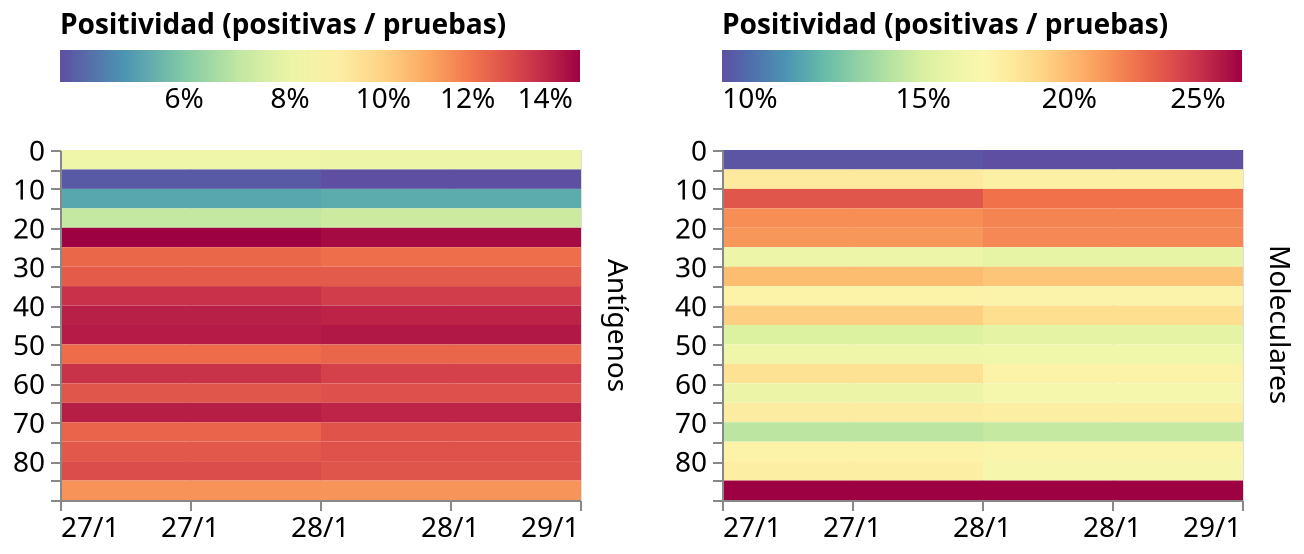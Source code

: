 {
  "$schema": "https://vega.github.io/schema/vega/v5.json",
  "background": "white",
  "padding": 5,
  "data": [
    {
      "name": "data-07b4a7684ef6d8c336ac730d7f1a133e",
      "values": [
        {
          "bulletin_date": "2023-07-14T00:00:00",
          "collected_date": "2023-01-20T00:00:00",
          "youngest": 0,
          "population": 115403,
          "Antígenos": 402,
          "Moleculares": 85,
          "positive_antigens": 44,
          "positive_molecular": 12,
          "Casos": 51,
          "Muertes": 0,
          "Casos por antígeno": 43,
          "Casos por molecular": 8
        },
        {
          "bulletin_date": "2023-07-14T00:00:00",
          "collected_date": "2023-01-20T00:00:00",
          "youngest": 5,
          "population": 153900,
          "Antígenos": 754,
          "Moleculares": 57,
          "positive_antigens": 45,
          "positive_molecular": 10,
          "Casos": 47,
          "Muertes": 0,
          "Casos por antígeno": 40,
          "Casos por molecular": 7
        },
        {
          "bulletin_date": "2023-07-14T00:00:00",
          "collected_date": "2023-01-20T00:00:00",
          "youngest": 10,
          "population": 189662,
          "Antígenos": 679,
          "Moleculares": 52,
          "positive_antigens": 56,
          "positive_molecular": 19,
          "Casos": 63,
          "Muertes": 0,
          "Casos por antígeno": 50,
          "Casos por molecular": 13
        },
        {
          "bulletin_date": "2023-07-14T00:00:00",
          "collected_date": "2023-01-20T00:00:00",
          "youngest": 15,
          "population": 208460,
          "Antígenos": 418,
          "Moleculares": 62,
          "positive_antigens": 36,
          "positive_molecular": 10,
          "Casos": 39,
          "Muertes": 0,
          "Casos por antígeno": 31,
          "Casos por molecular": 8
        },
        {
          "bulletin_date": "2023-07-14T00:00:00",
          "collected_date": "2023-01-20T00:00:00",
          "youngest": 20,
          "population": 224534,
          "Antígenos": 378,
          "Moleculares": 67,
          "positive_antigens": 59,
          "positive_molecular": 16,
          "Casos": 66,
          "Muertes": 0,
          "Casos por antígeno": 56,
          "Casos por molecular": 10
        },
        {
          "bulletin_date": "2023-07-14T00:00:00",
          "collected_date": "2023-01-20T00:00:00",
          "youngest": 25,
          "population": 203972,
          "Antígenos": 434,
          "Moleculares": 90,
          "positive_antigens": 58,
          "positive_molecular": 19,
          "Casos": 74,
          "Muertes": 0,
          "Casos por antígeno": 58,
          "Casos por molecular": 16
        },
        {
          "bulletin_date": "2023-07-14T00:00:00",
          "collected_date": "2023-01-20T00:00:00",
          "youngest": 30,
          "population": 181558,
          "Antígenos": 436,
          "Moleculares": 88,
          "positive_antigens": 62,
          "positive_molecular": 17,
          "Casos": 71,
          "Muertes": 0,
          "Casos por antígeno": 59,
          "Casos por molecular": 12
        },
        {
          "bulletin_date": "2023-07-14T00:00:00",
          "collected_date": "2023-01-20T00:00:00",
          "youngest": 35,
          "population": 188853,
          "Antígenos": 403,
          "Moleculares": 75,
          "positive_antigens": 66,
          "positive_molecular": 20,
          "Casos": 73,
          "Muertes": 0,
          "Casos por antígeno": 59,
          "Casos por molecular": 14
        },
        {
          "bulletin_date": "2023-07-14T00:00:00",
          "collected_date": "2023-01-20T00:00:00",
          "youngest": 40,
          "population": 206339,
          "Antígenos": 447,
          "Moleculares": 108,
          "positive_antigens": 66,
          "positive_molecular": 16,
          "Casos": 72,
          "Muertes": 0,
          "Casos por antígeno": 60,
          "Casos por molecular": 12
        },
        {
          "bulletin_date": "2023-07-14T00:00:00",
          "collected_date": "2023-01-20T00:00:00",
          "youngest": 45,
          "population": 204546,
          "Antígenos": 529,
          "Moleculares": 85,
          "positive_antigens": 73,
          "positive_molecular": 14,
          "Casos": 81,
          "Muertes": 0,
          "Casos por antígeno": 69,
          "Casos por molecular": 12
        },
        {
          "bulletin_date": "2023-07-14T00:00:00",
          "collected_date": "2023-01-20T00:00:00",
          "youngest": 50,
          "population": 208377,
          "Antígenos": 541,
          "Moleculares": 103,
          "positive_antigens": 87,
          "positive_molecular": 18,
          "Casos": 95,
          "Muertes": 0,
          "Casos por antígeno": 81,
          "Casos por molecular": 14
        },
        {
          "bulletin_date": "2023-07-14T00:00:00",
          "collected_date": "2023-01-20T00:00:00",
          "youngest": 55,
          "population": 215519,
          "Antígenos": 558,
          "Moleculares": 125,
          "positive_antigens": 86,
          "positive_molecular": 16,
          "Casos": 88,
          "Muertes": 0,
          "Casos por antígeno": 76,
          "Casos por molecular": 12
        },
        {
          "bulletin_date": "2023-07-14T00:00:00",
          "collected_date": "2023-01-20T00:00:00",
          "youngest": 60,
          "population": 212906,
          "Antígenos": 470,
          "Moleculares": 95,
          "positive_antigens": 74,
          "positive_molecular": 14,
          "Casos": 82,
          "Muertes": 0,
          "Casos por antígeno": 70,
          "Casos por molecular": 12
        },
        {
          "bulletin_date": "2023-07-14T00:00:00",
          "collected_date": "2023-01-20T00:00:00",
          "youngest": 65,
          "population": 193754,
          "Antígenos": 457,
          "Moleculares": 103,
          "positive_antigens": 81,
          "positive_molecular": 16,
          "Casos": 70,
          "Muertes": 1,
          "Casos por antígeno": 61,
          "Casos por molecular": 9
        },
        {
          "bulletin_date": "2023-07-14T00:00:00",
          "collected_date": "2023-01-20T00:00:00",
          "youngest": 70,
          "population": 172738,
          "Antígenos": 461,
          "Moleculares": 84,
          "positive_antigens": 84,
          "positive_molecular": 12,
          "Casos": 85,
          "Muertes": 0,
          "Casos por antígeno": 76,
          "Casos por molecular": 9
        },
        {
          "bulletin_date": "2023-07-14T00:00:00",
          "collected_date": "2023-01-20T00:00:00",
          "youngest": 75,
          "population": 130418,
          "Antígenos": 350,
          "Moleculares": 80,
          "positive_antigens": 71,
          "positive_molecular": 20,
          "Casos": 68,
          "Muertes": 0,
          "Casos por antígeno": 59,
          "Casos por molecular": 9
        },
        {
          "bulletin_date": "2023-07-14T00:00:00",
          "collected_date": "2023-01-20T00:00:00",
          "youngest": 80,
          "population": 95927,
          "Antígenos": 261,
          "Moleculares": 58,
          "positive_antigens": 36,
          "positive_molecular": 10,
          "Casos": 33,
          "Muertes": 2,
          "Casos por antígeno": 28,
          "Casos por molecular": 5
        },
        {
          "bulletin_date": "2023-07-14T00:00:00",
          "collected_date": "2023-01-20T00:00:00",
          "youngest": 85,
          "population": 86828,
          "Antígenos": 349,
          "Moleculares": 43,
          "positive_antigens": 46,
          "positive_molecular": 12,
          "Casos": 42,
          "Muertes": 2,
          "Casos por antígeno": 37,
          "Casos por molecular": 5
        },
        {
          "bulletin_date": "2023-07-14T00:00:00",
          "collected_date": "2023-01-21T00:00:00",
          "youngest": 0,
          "population": 115403,
          "Antígenos": 289,
          "Moleculares": 49,
          "positive_antigens": 25,
          "positive_molecular": 11,
          "Casos": 32,
          "Muertes": 0,
          "Casos por antígeno": 23,
          "Casos por molecular": 9
        },
        {
          "bulletin_date": "2023-07-14T00:00:00",
          "collected_date": "2023-01-21T00:00:00",
          "youngest": 5,
          "population": 153900,
          "Antígenos": 291,
          "Moleculares": 47,
          "positive_antigens": 31,
          "positive_molecular": 10,
          "Casos": 39,
          "Muertes": 0,
          "Casos por antígeno": 30,
          "Casos por molecular": 9
        },
        {
          "bulletin_date": "2023-07-14T00:00:00",
          "collected_date": "2023-01-21T00:00:00",
          "youngest": 10,
          "population": 189662,
          "Antígenos": 194,
          "Moleculares": 51,
          "positive_antigens": 31,
          "positive_molecular": 16,
          "Casos": 43,
          "Muertes": 0,
          "Casos por antígeno": 30,
          "Casos por molecular": 13
        },
        {
          "bulletin_date": "2023-07-14T00:00:00",
          "collected_date": "2023-01-21T00:00:00",
          "youngest": 15,
          "population": 208460,
          "Antígenos": 184,
          "Moleculares": 28,
          "positive_antigens": 23,
          "positive_molecular": 7,
          "Casos": 24,
          "Muertes": 0,
          "Casos por antígeno": 21,
          "Casos por molecular": 3
        },
        {
          "bulletin_date": "2023-07-14T00:00:00",
          "collected_date": "2023-01-21T00:00:00",
          "youngest": 20,
          "population": 224534,
          "Antígenos": 177,
          "Moleculares": 30,
          "positive_antigens": 30,
          "positive_molecular": 5,
          "Casos": 33,
          "Muertes": 0,
          "Casos por antígeno": 29,
          "Casos por molecular": 4
        },
        {
          "bulletin_date": "2023-07-14T00:00:00",
          "collected_date": "2023-01-21T00:00:00",
          "youngest": 25,
          "population": 203972,
          "Antígenos": 186,
          "Moleculares": 42,
          "positive_antigens": 26,
          "positive_molecular": 9,
          "Casos": 30,
          "Muertes": 0,
          "Casos por antígeno": 23,
          "Casos por molecular": 7
        },
        {
          "bulletin_date": "2023-07-14T00:00:00",
          "collected_date": "2023-01-21T00:00:00",
          "youngest": 30,
          "population": 181558,
          "Antígenos": 189,
          "Moleculares": 40,
          "positive_antigens": 31,
          "positive_molecular": 13,
          "Casos": 36,
          "Muertes": 0,
          "Casos por antígeno": 24,
          "Casos por molecular": 12
        },
        {
          "bulletin_date": "2023-07-14T00:00:00",
          "collected_date": "2023-01-21T00:00:00",
          "youngest": 35,
          "population": 188853,
          "Antígenos": 186,
          "Moleculares": 47,
          "positive_antigens": 32,
          "positive_molecular": 9,
          "Casos": 35,
          "Muertes": 0,
          "Casos por antígeno": 26,
          "Casos por molecular": 9
        },
        {
          "bulletin_date": "2023-07-14T00:00:00",
          "collected_date": "2023-01-21T00:00:00",
          "youngest": 40,
          "population": 206339,
          "Antígenos": 214,
          "Moleculares": 43,
          "positive_antigens": 28,
          "positive_molecular": 11,
          "Casos": 36,
          "Muertes": 0,
          "Casos por antígeno": 26,
          "Casos por molecular": 10
        },
        {
          "bulletin_date": "2023-07-14T00:00:00",
          "collected_date": "2023-01-21T00:00:00",
          "youngest": 45,
          "population": 204546,
          "Antígenos": 205,
          "Moleculares": 52,
          "positive_antigens": 36,
          "positive_molecular": 12,
          "Casos": 42,
          "Muertes": 0,
          "Casos por antígeno": 32,
          "Casos por molecular": 10
        },
        {
          "bulletin_date": "2023-07-14T00:00:00",
          "collected_date": "2023-01-21T00:00:00",
          "youngest": 50,
          "population": 208377,
          "Antígenos": 264,
          "Moleculares": 47,
          "positive_antigens": 30,
          "positive_molecular": 10,
          "Casos": 37,
          "Muertes": 1,
          "Casos por antígeno": 29,
          "Casos por molecular": 8
        },
        {
          "bulletin_date": "2023-07-14T00:00:00",
          "collected_date": "2023-01-21T00:00:00",
          "youngest": 55,
          "population": 215519,
          "Antígenos": 263,
          "Moleculares": 45,
          "positive_antigens": 46,
          "positive_molecular": 12,
          "Casos": 50,
          "Muertes": 0,
          "Casos por antígeno": 40,
          "Casos por molecular": 10
        },
        {
          "bulletin_date": "2023-07-14T00:00:00",
          "collected_date": "2023-01-21T00:00:00",
          "youngest": 60,
          "population": 212906,
          "Antígenos": 252,
          "Moleculares": 59,
          "positive_antigens": 35,
          "positive_molecular": 10,
          "Casos": 38,
          "Muertes": 0,
          "Casos por antígeno": 29,
          "Casos por molecular": 9
        },
        {
          "bulletin_date": "2023-07-14T00:00:00",
          "collected_date": "2023-01-21T00:00:00",
          "youngest": 65,
          "population": 193754,
          "Antígenos": 247,
          "Moleculares": 55,
          "positive_antigens": 35,
          "positive_molecular": 12,
          "Casos": 36,
          "Muertes": 1,
          "Casos por antígeno": 29,
          "Casos por molecular": 7
        },
        {
          "bulletin_date": "2023-07-14T00:00:00",
          "collected_date": "2023-01-21T00:00:00",
          "youngest": 70,
          "population": 172738,
          "Antígenos": 223,
          "Moleculares": 36,
          "positive_antigens": 19,
          "positive_molecular": 6,
          "Casos": 22,
          "Muertes": 0,
          "Casos por antígeno": 18,
          "Casos por molecular": 4
        },
        {
          "bulletin_date": "2023-07-14T00:00:00",
          "collected_date": "2023-01-21T00:00:00",
          "youngest": 75,
          "population": 130418,
          "Antígenos": 189,
          "Moleculares": 45,
          "positive_antigens": 23,
          "positive_molecular": 6,
          "Casos": 28,
          "Muertes": 1,
          "Casos por antígeno": 23,
          "Casos por molecular": 5
        },
        {
          "bulletin_date": "2023-07-14T00:00:00",
          "collected_date": "2023-01-21T00:00:00",
          "youngest": 80,
          "population": 95927,
          "Antígenos": 150,
          "Moleculares": 23,
          "positive_antigens": 23,
          "positive_molecular": 7,
          "Casos": 25,
          "Muertes": 1,
          "Casos por antígeno": 20,
          "Casos por molecular": 5
        },
        {
          "bulletin_date": "2023-07-14T00:00:00",
          "collected_date": "2023-01-21T00:00:00",
          "youngest": 85,
          "population": 86828,
          "Antígenos": 126,
          "Moleculares": 32,
          "positive_antigens": 16,
          "positive_molecular": 10,
          "Casos": 19,
          "Muertes": 2,
          "Casos por antígeno": 13,
          "Casos por molecular": 6
        },
        {
          "bulletin_date": "2023-07-14T00:00:00",
          "collected_date": "2023-01-22T00:00:00",
          "youngest": 0,
          "population": 115403,
          "Antígenos": 190,
          "Moleculares": 34,
          "positive_antigens": 15,
          "positive_molecular": 4,
          "Casos": 17,
          "Muertes": 0,
          "Casos por antígeno": 14,
          "Casos por molecular": 3
        },
        {
          "bulletin_date": "2023-07-14T00:00:00",
          "collected_date": "2023-01-22T00:00:00",
          "youngest": 5,
          "population": 153900,
          "Antígenos": 174,
          "Moleculares": 27,
          "positive_antigens": 9,
          "positive_molecular": 3,
          "Casos": 11,
          "Muertes": 0,
          "Casos por antígeno": 9,
          "Casos por molecular": 2
        },
        {
          "bulletin_date": "2023-07-14T00:00:00",
          "collected_date": "2023-01-22T00:00:00",
          "youngest": 10,
          "population": 189662,
          "Antígenos": 78,
          "Moleculares": 22,
          "positive_antigens": 8,
          "positive_molecular": 6,
          "Casos": 13,
          "Muertes": 0,
          "Casos por antígeno": 8,
          "Casos por molecular": 5
        },
        {
          "bulletin_date": "2023-07-14T00:00:00",
          "collected_date": "2023-01-22T00:00:00",
          "youngest": 15,
          "population": 208460,
          "Antígenos": 90,
          "Moleculares": 9,
          "positive_antigens": 14,
          "positive_molecular": 1,
          "Casos": 14,
          "Muertes": 0,
          "Casos por antígeno": 14,
          "Casos por molecular": 0
        },
        {
          "bulletin_date": "2023-07-14T00:00:00",
          "collected_date": "2023-01-22T00:00:00",
          "youngest": 20,
          "population": 224534,
          "Antígenos": 115,
          "Moleculares": 21,
          "positive_antigens": 14,
          "positive_molecular": 3,
          "Casos": 17,
          "Muertes": 0,
          "Casos por antígeno": 14,
          "Casos por molecular": 3
        },
        {
          "bulletin_date": "2023-07-14T00:00:00",
          "collected_date": "2023-01-22T00:00:00",
          "youngest": 25,
          "population": 203972,
          "Antígenos": 109,
          "Moleculares": 19,
          "positive_antigens": 13,
          "positive_molecular": 4,
          "Casos": 17,
          "Muertes": 0,
          "Casos por antígeno": 13,
          "Casos por molecular": 4
        },
        {
          "bulletin_date": "2023-07-14T00:00:00",
          "collected_date": "2023-01-22T00:00:00",
          "youngest": 30,
          "population": 181558,
          "Antígenos": 98,
          "Moleculares": 33,
          "positive_antigens": 15,
          "positive_molecular": 9,
          "Casos": 19,
          "Muertes": 0,
          "Casos por antígeno": 14,
          "Casos por molecular": 5
        },
        {
          "bulletin_date": "2023-07-14T00:00:00",
          "collected_date": "2023-01-22T00:00:00",
          "youngest": 35,
          "population": 188853,
          "Antígenos": 83,
          "Moleculares": 15,
          "positive_antigens": 16,
          "positive_molecular": 2,
          "Casos": 16,
          "Muertes": 0,
          "Casos por antígeno": 14,
          "Casos por molecular": 2
        },
        {
          "bulletin_date": "2023-07-14T00:00:00",
          "collected_date": "2023-01-22T00:00:00",
          "youngest": 40,
          "population": 206339,
          "Antígenos": 84,
          "Moleculares": 27,
          "positive_antigens": 13,
          "positive_molecular": 5,
          "Casos": 17,
          "Muertes": 0,
          "Casos por antígeno": 13,
          "Casos por molecular": 4
        },
        {
          "bulletin_date": "2023-07-14T00:00:00",
          "collected_date": "2023-01-22T00:00:00",
          "youngest": 45,
          "population": 204546,
          "Antígenos": 85,
          "Moleculares": 22,
          "positive_antigens": 17,
          "positive_molecular": 7,
          "Casos": 22,
          "Muertes": 0,
          "Casos por antígeno": 16,
          "Casos por molecular": 6
        },
        {
          "bulletin_date": "2023-07-14T00:00:00",
          "collected_date": "2023-01-22T00:00:00",
          "youngest": 50,
          "population": 208377,
          "Antígenos": 100,
          "Moleculares": 34,
          "positive_antigens": 19,
          "positive_molecular": 8,
          "Casos": 26,
          "Muertes": 1,
          "Casos por antígeno": 19,
          "Casos por molecular": 7
        },
        {
          "bulletin_date": "2023-07-14T00:00:00",
          "collected_date": "2023-01-22T00:00:00",
          "youngest": 55,
          "population": 215519,
          "Antígenos": 99,
          "Moleculares": 36,
          "positive_antigens": 16,
          "positive_molecular": 10,
          "Casos": 20,
          "Muertes": 0,
          "Casos por antígeno": 14,
          "Casos por molecular": 6
        },
        {
          "bulletin_date": "2023-07-14T00:00:00",
          "collected_date": "2023-01-22T00:00:00",
          "youngest": 60,
          "population": 212906,
          "Antígenos": 94,
          "Moleculares": 29,
          "positive_antigens": 14,
          "positive_molecular": 5,
          "Casos": 17,
          "Muertes": 1,
          "Casos por antígeno": 13,
          "Casos por molecular": 4
        },
        {
          "bulletin_date": "2023-07-14T00:00:00",
          "collected_date": "2023-01-22T00:00:00",
          "youngest": 65,
          "population": 193754,
          "Antígenos": 102,
          "Moleculares": 24,
          "positive_antigens": 15,
          "positive_molecular": 3,
          "Casos": 16,
          "Muertes": 3,
          "Casos por antígeno": 14,
          "Casos por molecular": 2
        },
        {
          "bulletin_date": "2023-07-14T00:00:00",
          "collected_date": "2023-01-22T00:00:00",
          "youngest": 70,
          "population": 172738,
          "Antígenos": 82,
          "Moleculares": 24,
          "positive_antigens": 11,
          "positive_molecular": 7,
          "Casos": 13,
          "Muertes": 0,
          "Casos por antígeno": 9,
          "Casos por molecular": 4
        },
        {
          "bulletin_date": "2023-07-14T00:00:00",
          "collected_date": "2023-01-22T00:00:00",
          "youngest": 75,
          "population": 130418,
          "Antígenos": 90,
          "Moleculares": 17,
          "positive_antigens": 14,
          "positive_molecular": 1,
          "Casos": 10,
          "Muertes": 0,
          "Casos por antígeno": 10,
          "Casos por molecular": 0
        },
        {
          "bulletin_date": "2023-07-14T00:00:00",
          "collected_date": "2023-01-22T00:00:00",
          "youngest": 80,
          "population": 95927,
          "Antígenos": 74,
          "Moleculares": 19,
          "positive_antigens": 10,
          "positive_molecular": 6,
          "Casos": 9,
          "Muertes": 0,
          "Casos por antígeno": 7,
          "Casos por molecular": 2
        },
        {
          "bulletin_date": "2023-07-14T00:00:00",
          "collected_date": "2023-01-22T00:00:00",
          "youngest": 85,
          "population": 86828,
          "Antígenos": 74,
          "Moleculares": 19,
          "positive_antigens": 9,
          "positive_molecular": 5,
          "Casos": 10,
          "Muertes": 3,
          "Casos por antígeno": 7,
          "Casos por molecular": 3
        },
        {
          "bulletin_date": "2023-07-14T00:00:00",
          "collected_date": "2023-01-23T00:00:00",
          "youngest": 0,
          "population": 115403,
          "Antígenos": 732,
          "Moleculares": 130,
          "positive_antigens": 62,
          "positive_molecular": 12,
          "Casos": 68,
          "Muertes": 0,
          "Casos por antígeno": 60,
          "Casos por molecular": 8
        },
        {
          "bulletin_date": "2023-07-14T00:00:00",
          "collected_date": "2023-01-23T00:00:00",
          "youngest": 5,
          "population": 153900,
          "Antígenos": 1571,
          "Moleculares": 138,
          "positive_antigens": 98,
          "positive_molecular": 20,
          "Casos": 112,
          "Muertes": 0,
          "Casos por antígeno": 94,
          "Casos por molecular": 18
        },
        {
          "bulletin_date": "2023-07-14T00:00:00",
          "collected_date": "2023-01-23T00:00:00",
          "youngest": 10,
          "population": 189662,
          "Antígenos": 1900,
          "Moleculares": 183,
          "positive_antigens": 120,
          "positive_molecular": 38,
          "Casos": 147,
          "Muertes": 0,
          "Casos por antígeno": 115,
          "Casos por molecular": 32
        },
        {
          "bulletin_date": "2023-07-14T00:00:00",
          "collected_date": "2023-01-23T00:00:00",
          "youngest": 15,
          "population": 208460,
          "Antígenos": 1145,
          "Moleculares": 125,
          "positive_antigens": 104,
          "positive_molecular": 32,
          "Casos": 126,
          "Muertes": 0,
          "Casos por antígeno": 101,
          "Casos por molecular": 25
        },
        {
          "bulletin_date": "2023-07-14T00:00:00",
          "collected_date": "2023-01-23T00:00:00",
          "youngest": 20,
          "population": 224534,
          "Antígenos": 530,
          "Moleculares": 73,
          "positive_antigens": 71,
          "positive_molecular": 14,
          "Casos": 78,
          "Muertes": 0,
          "Casos por antígeno": 65,
          "Casos por molecular": 13
        },
        {
          "bulletin_date": "2023-07-14T00:00:00",
          "collected_date": "2023-01-23T00:00:00",
          "youngest": 25,
          "population": 203972,
          "Antígenos": 742,
          "Moleculares": 122,
          "positive_antigens": 105,
          "positive_molecular": 18,
          "Casos": 116,
          "Muertes": 0,
          "Casos por antígeno": 102,
          "Casos por molecular": 14
        },
        {
          "bulletin_date": "2023-07-14T00:00:00",
          "collected_date": "2023-01-23T00:00:00",
          "youngest": 30,
          "population": 181558,
          "Antígenos": 664,
          "Moleculares": 157,
          "positive_antigens": 86,
          "positive_molecular": 26,
          "Casos": 100,
          "Muertes": 0,
          "Casos por antígeno": 78,
          "Casos por molecular": 22
        },
        {
          "bulletin_date": "2023-07-14T00:00:00",
          "collected_date": "2023-01-23T00:00:00",
          "youngest": 35,
          "population": 188853,
          "Antígenos": 740,
          "Moleculares": 145,
          "positive_antigens": 107,
          "positive_molecular": 22,
          "Casos": 120,
          "Muertes": 0,
          "Casos por antígeno": 100,
          "Casos por molecular": 20
        },
        {
          "bulletin_date": "2023-07-14T00:00:00",
          "collected_date": "2023-01-23T00:00:00",
          "youngest": 40,
          "population": 206339,
          "Antígenos": 815,
          "Moleculares": 226,
          "positive_antigens": 153,
          "positive_molecular": 44,
          "Casos": 181,
          "Muertes": 0,
          "Casos por antígeno": 145,
          "Casos por molecular": 36
        },
        {
          "bulletin_date": "2023-07-14T00:00:00",
          "collected_date": "2023-01-23T00:00:00",
          "youngest": 45,
          "population": 204546,
          "Antígenos": 830,
          "Moleculares": 213,
          "positive_antigens": 131,
          "positive_molecular": 23,
          "Casos": 144,
          "Muertes": 0,
          "Casos por antígeno": 122,
          "Casos por molecular": 22
        },
        {
          "bulletin_date": "2023-07-14T00:00:00",
          "collected_date": "2023-01-23T00:00:00",
          "youngest": 50,
          "population": 208377,
          "Antígenos": 904,
          "Moleculares": 214,
          "positive_antigens": 127,
          "positive_molecular": 32,
          "Casos": 145,
          "Muertes": 0,
          "Casos por antígeno": 117,
          "Casos por molecular": 28
        },
        {
          "bulletin_date": "2023-07-14T00:00:00",
          "collected_date": "2023-01-23T00:00:00",
          "youngest": 55,
          "population": 215519,
          "Antígenos": 897,
          "Moleculares": 191,
          "positive_antigens": 140,
          "positive_molecular": 30,
          "Casos": 152,
          "Muertes": 0,
          "Casos por antígeno": 126,
          "Casos por molecular": 26
        },
        {
          "bulletin_date": "2023-07-14T00:00:00",
          "collected_date": "2023-01-23T00:00:00",
          "youngest": 60,
          "population": 212906,
          "Antígenos": 834,
          "Moleculares": 150,
          "positive_antigens": 112,
          "positive_molecular": 23,
          "Casos": 115,
          "Muertes": 0,
          "Casos por antígeno": 94,
          "Casos por molecular": 21
        },
        {
          "bulletin_date": "2023-07-14T00:00:00",
          "collected_date": "2023-01-23T00:00:00",
          "youngest": 65,
          "population": 193754,
          "Antígenos": 732,
          "Moleculares": 133,
          "positive_antigens": 93,
          "positive_molecular": 26,
          "Casos": 98,
          "Muertes": 0,
          "Casos por antígeno": 79,
          "Casos por molecular": 19
        },
        {
          "bulletin_date": "2023-07-14T00:00:00",
          "collected_date": "2023-01-23T00:00:00",
          "youngest": 70,
          "population": 172738,
          "Antígenos": 683,
          "Moleculares": 112,
          "positive_antigens": 89,
          "positive_molecular": 16,
          "Casos": 87,
          "Muertes": 0,
          "Casos por antígeno": 75,
          "Casos por molecular": 12
        },
        {
          "bulletin_date": "2023-07-14T00:00:00",
          "collected_date": "2023-01-23T00:00:00",
          "youngest": 75,
          "population": 130418,
          "Antígenos": 480,
          "Moleculares": 99,
          "positive_antigens": 68,
          "positive_molecular": 14,
          "Casos": 63,
          "Muertes": 1,
          "Casos por antígeno": 54,
          "Casos por molecular": 9
        },
        {
          "bulletin_date": "2023-07-14T00:00:00",
          "collected_date": "2023-01-23T00:00:00",
          "youngest": 80,
          "population": 95927,
          "Antígenos": 385,
          "Moleculares": 61,
          "positive_antigens": 57,
          "positive_molecular": 6,
          "Casos": 58,
          "Muertes": 1,
          "Casos por antígeno": 53,
          "Casos por molecular": 5
        },
        {
          "bulletin_date": "2023-07-14T00:00:00",
          "collected_date": "2023-01-23T00:00:00",
          "youngest": 85,
          "population": 86828,
          "Antígenos": 401,
          "Moleculares": 47,
          "positive_antigens": 49,
          "positive_molecular": 11,
          "Casos": 51,
          "Muertes": 3,
          "Casos por antígeno": 45,
          "Casos por molecular": 6
        },
        {
          "bulletin_date": "2023-07-14T00:00:00",
          "collected_date": "2023-01-24T00:00:00",
          "youngest": 0,
          "population": 115403,
          "Antígenos": 705,
          "Moleculares": 104,
          "positive_antigens": 54,
          "positive_molecular": 6,
          "Casos": 57,
          "Muertes": 0,
          "Casos por antígeno": 52,
          "Casos por molecular": 5
        },
        {
          "bulletin_date": "2023-07-14T00:00:00",
          "collected_date": "2023-01-24T00:00:00",
          "youngest": 5,
          "population": 153900,
          "Antígenos": 1924,
          "Moleculares": 116,
          "positive_antigens": 71,
          "positive_molecular": 25,
          "Casos": 89,
          "Muertes": 0,
          "Casos por antígeno": 66,
          "Casos por molecular": 23
        },
        {
          "bulletin_date": "2023-07-14T00:00:00",
          "collected_date": "2023-01-24T00:00:00",
          "youngest": 10,
          "population": 189662,
          "Antígenos": 2071,
          "Moleculares": 106,
          "positive_antigens": 77,
          "positive_molecular": 24,
          "Casos": 90,
          "Muertes": 0,
          "Casos por antígeno": 72,
          "Casos por molecular": 18
        },
        {
          "bulletin_date": "2023-07-14T00:00:00",
          "collected_date": "2023-01-24T00:00:00",
          "youngest": 15,
          "population": 208460,
          "Antígenos": 1159,
          "Moleculares": 89,
          "positive_antigens": 70,
          "positive_molecular": 18,
          "Casos": 80,
          "Muertes": 0,
          "Casos por antígeno": 67,
          "Casos por molecular": 13
        },
        {
          "bulletin_date": "2023-07-14T00:00:00",
          "collected_date": "2023-01-24T00:00:00",
          "youngest": 20,
          "population": 224534,
          "Antígenos": 497,
          "Moleculares": 98,
          "positive_antigens": 79,
          "positive_molecular": 20,
          "Casos": 94,
          "Muertes": 0,
          "Casos por antígeno": 78,
          "Casos por molecular": 16
        },
        {
          "bulletin_date": "2023-07-14T00:00:00",
          "collected_date": "2023-01-24T00:00:00",
          "youngest": 25,
          "population": 203972,
          "Antígenos": 618,
          "Moleculares": 107,
          "positive_antigens": 69,
          "positive_molecular": 17,
          "Casos": 80,
          "Muertes": 0,
          "Casos por antígeno": 68,
          "Casos por molecular": 12
        },
        {
          "bulletin_date": "2023-07-14T00:00:00",
          "collected_date": "2023-01-24T00:00:00",
          "youngest": 30,
          "population": 181558,
          "Antígenos": 649,
          "Moleculares": 124,
          "positive_antigens": 83,
          "positive_molecular": 26,
          "Casos": 99,
          "Muertes": 0,
          "Casos por antígeno": 78,
          "Casos por molecular": 21
        },
        {
          "bulletin_date": "2023-07-14T00:00:00",
          "collected_date": "2023-01-24T00:00:00",
          "youngest": 35,
          "population": 188853,
          "Antígenos": 555,
          "Moleculares": 110,
          "positive_antigens": 79,
          "positive_molecular": 22,
          "Casos": 95,
          "Muertes": 0,
          "Casos por antígeno": 76,
          "Casos por molecular": 19
        },
        {
          "bulletin_date": "2023-07-14T00:00:00",
          "collected_date": "2023-01-24T00:00:00",
          "youngest": 40,
          "population": 206339,
          "Antígenos": 727,
          "Moleculares": 134,
          "positive_antigens": 94,
          "positive_molecular": 24,
          "Casos": 108,
          "Muertes": 0,
          "Casos por antígeno": 90,
          "Casos por molecular": 18
        },
        {
          "bulletin_date": "2023-07-14T00:00:00",
          "collected_date": "2023-01-24T00:00:00",
          "youngest": 45,
          "population": 204546,
          "Antígenos": 758,
          "Moleculares": 144,
          "positive_antigens": 103,
          "positive_molecular": 21,
          "Casos": 101,
          "Muertes": 0,
          "Casos por antígeno": 86,
          "Casos por molecular": 15
        },
        {
          "bulletin_date": "2023-07-14T00:00:00",
          "collected_date": "2023-01-24T00:00:00",
          "youngest": 50,
          "population": 208377,
          "Antígenos": 794,
          "Moleculares": 172,
          "positive_antigens": 92,
          "positive_molecular": 38,
          "Casos": 115,
          "Muertes": 0,
          "Casos por antígeno": 85,
          "Casos por molecular": 30
        },
        {
          "bulletin_date": "2023-07-14T00:00:00",
          "collected_date": "2023-01-24T00:00:00",
          "youngest": 55,
          "population": 215519,
          "Antígenos": 795,
          "Moleculares": 160,
          "positive_antigens": 99,
          "positive_molecular": 20,
          "Casos": 97,
          "Muertes": 0,
          "Casos por antígeno": 82,
          "Casos por molecular": 15
        },
        {
          "bulletin_date": "2023-07-14T00:00:00",
          "collected_date": "2023-01-24T00:00:00",
          "youngest": 60,
          "population": 212906,
          "Antígenos": 695,
          "Moleculares": 142,
          "positive_antigens": 80,
          "positive_molecular": 18,
          "Casos": 89,
          "Muertes": 0,
          "Casos por antígeno": 74,
          "Casos por molecular": 15
        },
        {
          "bulletin_date": "2023-07-14T00:00:00",
          "collected_date": "2023-01-24T00:00:00",
          "youngest": 65,
          "population": 193754,
          "Antígenos": 620,
          "Moleculares": 115,
          "positive_antigens": 107,
          "positive_molecular": 21,
          "Casos": 101,
          "Muertes": 0,
          "Casos por antígeno": 87,
          "Casos por molecular": 14
        },
        {
          "bulletin_date": "2023-07-14T00:00:00",
          "collected_date": "2023-01-24T00:00:00",
          "youngest": 70,
          "population": 172738,
          "Antígenos": 497,
          "Moleculares": 111,
          "positive_antigens": 74,
          "positive_molecular": 18,
          "Casos": 68,
          "Muertes": 1,
          "Casos por antígeno": 58,
          "Casos por molecular": 10
        },
        {
          "bulletin_date": "2023-07-14T00:00:00",
          "collected_date": "2023-01-24T00:00:00",
          "youngest": 75,
          "population": 130418,
          "Antígenos": 442,
          "Moleculares": 88,
          "positive_antigens": 41,
          "positive_molecular": 21,
          "Casos": 45,
          "Muertes": 1,
          "Casos por antígeno": 34,
          "Casos por molecular": 11
        },
        {
          "bulletin_date": "2023-07-14T00:00:00",
          "collected_date": "2023-01-24T00:00:00",
          "youngest": 80,
          "population": 95927,
          "Antígenos": 319,
          "Moleculares": 53,
          "positive_antigens": 39,
          "positive_molecular": 6,
          "Casos": 34,
          "Muertes": 0,
          "Casos por antígeno": 31,
          "Casos por molecular": 3
        },
        {
          "bulletin_date": "2023-07-14T00:00:00",
          "collected_date": "2023-01-24T00:00:00",
          "youngest": 85,
          "population": 86828,
          "Antígenos": 314,
          "Moleculares": 49,
          "positive_antigens": 42,
          "positive_molecular": 12,
          "Casos": 40,
          "Muertes": 1,
          "Casos por antígeno": 35,
          "Casos por molecular": 5
        },
        {
          "bulletin_date": "2023-07-14T00:00:00",
          "collected_date": "2023-01-25T00:00:00",
          "youngest": 0,
          "population": 115403,
          "Antígenos": 614,
          "Moleculares": 98,
          "positive_antigens": 39,
          "positive_molecular": 5,
          "Casos": 42,
          "Muertes": 0,
          "Casos por antígeno": 39,
          "Casos por molecular": 3
        },
        {
          "bulletin_date": "2023-07-14T00:00:00",
          "collected_date": "2023-01-25T00:00:00",
          "youngest": 5,
          "population": 153900,
          "Antígenos": 1788,
          "Moleculares": 128,
          "positive_antigens": 53,
          "positive_molecular": 22,
          "Casos": 64,
          "Muertes": 0,
          "Casos por antígeno": 49,
          "Casos por molecular": 15
        },
        {
          "bulletin_date": "2023-07-14T00:00:00",
          "collected_date": "2023-01-25T00:00:00",
          "youngest": 10,
          "population": 189662,
          "Antígenos": 2017,
          "Moleculares": 110,
          "positive_antigens": 88,
          "positive_molecular": 29,
          "Casos": 108,
          "Muertes": 0,
          "Casos por antígeno": 83,
          "Casos por molecular": 25
        },
        {
          "bulletin_date": "2023-07-14T00:00:00",
          "collected_date": "2023-01-25T00:00:00",
          "youngest": 15,
          "population": 208460,
          "Antígenos": 1038,
          "Moleculares": 91,
          "positive_antigens": 61,
          "positive_molecular": 17,
          "Casos": 76,
          "Muertes": 0,
          "Casos por antígeno": 59,
          "Casos por molecular": 17
        },
        {
          "bulletin_date": "2023-07-14T00:00:00",
          "collected_date": "2023-01-25T00:00:00",
          "youngest": 20,
          "population": 224534,
          "Antígenos": 507,
          "Moleculares": 62,
          "positive_antigens": 82,
          "positive_molecular": 20,
          "Casos": 96,
          "Muertes": 0,
          "Casos por antígeno": 78,
          "Casos por molecular": 18
        },
        {
          "bulletin_date": "2023-07-14T00:00:00",
          "collected_date": "2023-01-25T00:00:00",
          "youngest": 25,
          "population": 203972,
          "Antígenos": 620,
          "Moleculares": 87,
          "positive_antigens": 70,
          "positive_molecular": 15,
          "Casos": 79,
          "Muertes": 0,
          "Casos por antígeno": 68,
          "Casos por molecular": 11
        },
        {
          "bulletin_date": "2023-07-14T00:00:00",
          "collected_date": "2023-01-25T00:00:00",
          "youngest": 30,
          "population": 181558,
          "Antígenos": 629,
          "Moleculares": 128,
          "positive_antigens": 71,
          "positive_molecular": 21,
          "Casos": 83,
          "Muertes": 0,
          "Casos por antígeno": 68,
          "Casos por molecular": 15
        },
        {
          "bulletin_date": "2023-07-14T00:00:00",
          "collected_date": "2023-01-25T00:00:00",
          "youngest": 35,
          "population": 188853,
          "Antígenos": 649,
          "Moleculares": 106,
          "positive_antigens": 83,
          "positive_molecular": 20,
          "Casos": 91,
          "Muertes": 0,
          "Casos por antígeno": 80,
          "Casos por molecular": 11
        },
        {
          "bulletin_date": "2023-07-14T00:00:00",
          "collected_date": "2023-01-25T00:00:00",
          "youngest": 40,
          "population": 206339,
          "Antígenos": 712,
          "Moleculares": 138,
          "positive_antigens": 81,
          "positive_molecular": 23,
          "Casos": 95,
          "Muertes": 0,
          "Casos por antígeno": 75,
          "Casos por molecular": 20
        },
        {
          "bulletin_date": "2023-07-14T00:00:00",
          "collected_date": "2023-01-25T00:00:00",
          "youngest": 45,
          "population": 204546,
          "Antígenos": 764,
          "Moleculares": 137,
          "positive_antigens": 99,
          "positive_molecular": 21,
          "Casos": 114,
          "Muertes": 0,
          "Casos por antígeno": 96,
          "Casos por molecular": 18
        },
        {
          "bulletin_date": "2023-07-14T00:00:00",
          "collected_date": "2023-01-25T00:00:00",
          "youngest": 50,
          "population": 208377,
          "Antígenos": 765,
          "Moleculares": 154,
          "positive_antigens": 81,
          "positive_molecular": 25,
          "Casos": 93,
          "Muertes": 0,
          "Casos por antígeno": 72,
          "Casos por molecular": 21
        },
        {
          "bulletin_date": "2023-07-14T00:00:00",
          "collected_date": "2023-01-25T00:00:00",
          "youngest": 55,
          "population": 215519,
          "Antígenos": 778,
          "Moleculares": 116,
          "positive_antigens": 97,
          "positive_molecular": 20,
          "Casos": 103,
          "Muertes": 0,
          "Casos por antígeno": 88,
          "Casos por molecular": 15
        },
        {
          "bulletin_date": "2023-07-14T00:00:00",
          "collected_date": "2023-01-25T00:00:00",
          "youngest": 60,
          "population": 212906,
          "Antígenos": 680,
          "Moleculares": 116,
          "positive_antigens": 91,
          "positive_molecular": 22,
          "Casos": 101,
          "Muertes": 0,
          "Casos por antígeno": 83,
          "Casos por molecular": 18
        },
        {
          "bulletin_date": "2023-07-14T00:00:00",
          "collected_date": "2023-01-25T00:00:00",
          "youngest": 65,
          "population": 193754,
          "Antígenos": 572,
          "Moleculares": 103,
          "positive_antigens": 77,
          "positive_molecular": 12,
          "Casos": 76,
          "Muertes": 0,
          "Casos por antígeno": 69,
          "Casos por molecular": 7
        },
        {
          "bulletin_date": "2023-07-14T00:00:00",
          "collected_date": "2023-01-25T00:00:00",
          "youngest": 70,
          "population": 172738,
          "Antígenos": 512,
          "Moleculares": 85,
          "positive_antigens": 60,
          "positive_molecular": 10,
          "Casos": 59,
          "Muertes": 2,
          "Casos por antígeno": 51,
          "Casos por molecular": 8
        },
        {
          "bulletin_date": "2023-07-14T00:00:00",
          "collected_date": "2023-01-25T00:00:00",
          "youngest": 75,
          "population": 130418,
          "Antígenos": 481,
          "Moleculares": 78,
          "positive_antigens": 61,
          "positive_molecular": 9,
          "Casos": 59,
          "Muertes": 0,
          "Casos por antígeno": 50,
          "Casos por molecular": 9
        },
        {
          "bulletin_date": "2023-07-14T00:00:00",
          "collected_date": "2023-01-25T00:00:00",
          "youngest": 80,
          "population": 95927,
          "Antígenos": 346,
          "Moleculares": 54,
          "positive_antigens": 43,
          "positive_molecular": 12,
          "Casos": 47,
          "Muertes": 1,
          "Casos por antígeno": 39,
          "Casos por molecular": 8
        },
        {
          "bulletin_date": "2023-07-14T00:00:00",
          "collected_date": "2023-01-25T00:00:00",
          "youngest": 85,
          "population": 86828,
          "Antígenos": 410,
          "Moleculares": 51,
          "positive_antigens": 47,
          "positive_molecular": 14,
          "Casos": 43,
          "Muertes": 1,
          "Casos por antígeno": 38,
          "Casos por molecular": 5
        },
        {
          "bulletin_date": "2023-07-14T00:00:00",
          "collected_date": "2023-01-26T00:00:00",
          "youngest": 0,
          "population": 115403,
          "Antígenos": 631,
          "Moleculares": 112,
          "positive_antigens": 43,
          "positive_molecular": 15,
          "Casos": 55,
          "Muertes": 0,
          "Casos por antígeno": 40,
          "Casos por molecular": 15
        },
        {
          "bulletin_date": "2023-07-14T00:00:00",
          "collected_date": "2023-01-26T00:00:00",
          "youngest": 5,
          "population": 153900,
          "Antígenos": 1803,
          "Moleculares": 92,
          "positive_antigens": 45,
          "positive_molecular": 20,
          "Casos": 59,
          "Muertes": 0,
          "Casos por antígeno": 43,
          "Casos por molecular": 16
        },
        {
          "bulletin_date": "2023-07-14T00:00:00",
          "collected_date": "2023-01-26T00:00:00",
          "youngest": 10,
          "population": 189662,
          "Antígenos": 2013,
          "Moleculares": 93,
          "positive_antigens": 100,
          "positive_molecular": 25,
          "Casos": 116,
          "Muertes": 0,
          "Casos por antígeno": 94,
          "Casos por molecular": 22
        },
        {
          "bulletin_date": "2023-07-14T00:00:00",
          "collected_date": "2023-01-26T00:00:00",
          "youngest": 15,
          "population": 208460,
          "Antígenos": 1267,
          "Moleculares": 72,
          "positive_antigens": 64,
          "positive_molecular": 20,
          "Casos": 79,
          "Muertes": 0,
          "Casos por antígeno": 63,
          "Casos por molecular": 16
        },
        {
          "bulletin_date": "2023-07-14T00:00:00",
          "collected_date": "2023-01-26T00:00:00",
          "youngest": 20,
          "population": 224534,
          "Antígenos": 438,
          "Moleculares": 77,
          "positive_antigens": 68,
          "positive_molecular": 19,
          "Casos": 79,
          "Muertes": 0,
          "Casos por antígeno": 63,
          "Casos por molecular": 16
        },
        {
          "bulletin_date": "2023-07-14T00:00:00",
          "collected_date": "2023-01-26T00:00:00",
          "youngest": 25,
          "population": 203972,
          "Antígenos": 550,
          "Moleculares": 77,
          "positive_antigens": 74,
          "positive_molecular": 10,
          "Casos": 80,
          "Muertes": 0,
          "Casos por antígeno": 71,
          "Casos por molecular": 9
        },
        {
          "bulletin_date": "2023-07-14T00:00:00",
          "collected_date": "2023-01-26T00:00:00",
          "youngest": 30,
          "population": 181558,
          "Antígenos": 530,
          "Moleculares": 117,
          "positive_antigens": 64,
          "positive_molecular": 23,
          "Casos": 85,
          "Muertes": 0,
          "Casos por antígeno": 62,
          "Casos por molecular": 23
        },
        {
          "bulletin_date": "2023-07-14T00:00:00",
          "collected_date": "2023-01-26T00:00:00",
          "youngest": 35,
          "population": 188853,
          "Antígenos": 559,
          "Moleculares": 97,
          "positive_antigens": 66,
          "positive_molecular": 17,
          "Casos": 78,
          "Muertes": 0,
          "Casos por antígeno": 63,
          "Casos por molecular": 15
        },
        {
          "bulletin_date": "2023-07-14T00:00:00",
          "collected_date": "2023-01-26T00:00:00",
          "youngest": 40,
          "population": 206339,
          "Antígenos": 583,
          "Moleculares": 103,
          "positive_antigens": 84,
          "positive_molecular": 25,
          "Casos": 103,
          "Muertes": 0,
          "Casos por antígeno": 82,
          "Casos por molecular": 21
        },
        {
          "bulletin_date": "2023-07-14T00:00:00",
          "collected_date": "2023-01-26T00:00:00",
          "youngest": 45,
          "population": 204546,
          "Antígenos": 631,
          "Moleculares": 100,
          "positive_antigens": 79,
          "positive_molecular": 18,
          "Casos": 82,
          "Muertes": 1,
          "Casos por antígeno": 69,
          "Casos por molecular": 13
        },
        {
          "bulletin_date": "2023-07-14T00:00:00",
          "collected_date": "2023-01-26T00:00:00",
          "youngest": 50,
          "population": 208377,
          "Antígenos": 704,
          "Moleculares": 107,
          "positive_antigens": 79,
          "positive_molecular": 14,
          "Casos": 83,
          "Muertes": 0,
          "Casos por antígeno": 69,
          "Casos por molecular": 14
        },
        {
          "bulletin_date": "2023-07-14T00:00:00",
          "collected_date": "2023-01-26T00:00:00",
          "youngest": 55,
          "population": 215519,
          "Antígenos": 651,
          "Moleculares": 122,
          "positive_antigens": 92,
          "positive_molecular": 30,
          "Casos": 103,
          "Muertes": 0,
          "Casos por antígeno": 85,
          "Casos por molecular": 18
        },
        {
          "bulletin_date": "2023-07-14T00:00:00",
          "collected_date": "2023-01-26T00:00:00",
          "youngest": 60,
          "population": 212906,
          "Antígenos": 595,
          "Moleculares": 104,
          "positive_antigens": 67,
          "positive_molecular": 16,
          "Casos": 72,
          "Muertes": 0,
          "Casos por antígeno": 60,
          "Casos por molecular": 12
        },
        {
          "bulletin_date": "2023-07-14T00:00:00",
          "collected_date": "2023-01-26T00:00:00",
          "youngest": 65,
          "population": 193754,
          "Antígenos": 549,
          "Moleculares": 98,
          "positive_antigens": 70,
          "positive_molecular": 19,
          "Casos": 72,
          "Muertes": 1,
          "Casos por antígeno": 61,
          "Casos por molecular": 11
        },
        {
          "bulletin_date": "2023-07-14T00:00:00",
          "collected_date": "2023-01-26T00:00:00",
          "youngest": 70,
          "population": 172738,
          "Antígenos": 418,
          "Moleculares": 98,
          "positive_antigens": 55,
          "positive_molecular": 16,
          "Casos": 56,
          "Muertes": 0,
          "Casos por antígeno": 45,
          "Casos por molecular": 11
        },
        {
          "bulletin_date": "2023-07-14T00:00:00",
          "collected_date": "2023-01-26T00:00:00",
          "youngest": 75,
          "population": 130418,
          "Antígenos": 414,
          "Moleculares": 83,
          "positive_antigens": 61,
          "positive_molecular": 19,
          "Casos": 62,
          "Muertes": 0,
          "Casos por antígeno": 50,
          "Casos por molecular": 12
        },
        {
          "bulletin_date": "2023-07-14T00:00:00",
          "collected_date": "2023-01-26T00:00:00",
          "youngest": 80,
          "population": 95927,
          "Antígenos": 287,
          "Moleculares": 55,
          "positive_antigens": 36,
          "positive_molecular": 9,
          "Casos": 35,
          "Muertes": 0,
          "Casos por antígeno": 31,
          "Casos por molecular": 4
        },
        {
          "bulletin_date": "2023-07-14T00:00:00",
          "collected_date": "2023-01-26T00:00:00",
          "youngest": 85,
          "population": 86828,
          "Antígenos": 331,
          "Moleculares": 61,
          "positive_antigens": 32,
          "positive_molecular": 17,
          "Casos": 38,
          "Muertes": 2,
          "Casos por antígeno": 25,
          "Casos por molecular": 13
        },
        {
          "bulletin_date": "2023-07-14T00:00:00",
          "collected_date": "2023-01-27T00:00:00",
          "youngest": 0,
          "population": 115403,
          "Antígenos": 507,
          "Moleculares": 79,
          "positive_antigens": 60,
          "positive_molecular": 4,
          "Casos": 61,
          "Muertes": 0,
          "Casos por antígeno": 60,
          "Casos por molecular": 1
        },
        {
          "bulletin_date": "2023-07-14T00:00:00",
          "collected_date": "2023-01-27T00:00:00",
          "youngest": 5,
          "population": 153900,
          "Antígenos": 1173,
          "Moleculares": 92,
          "positive_antigens": 56,
          "positive_molecular": 14,
          "Casos": 64,
          "Muertes": 0,
          "Casos por antígeno": 52,
          "Casos por molecular": 12
        },
        {
          "bulletin_date": "2023-07-14T00:00:00",
          "collected_date": "2023-01-27T00:00:00",
          "youngest": 10,
          "population": 189662,
          "Antígenos": 1250,
          "Moleculares": 91,
          "positive_antigens": 80,
          "positive_molecular": 17,
          "Casos": 84,
          "Muertes": 0,
          "Casos por antígeno": 70,
          "Casos por molecular": 14
        },
        {
          "bulletin_date": "2023-07-14T00:00:00",
          "collected_date": "2023-01-27T00:00:00",
          "youngest": 15,
          "population": 208460,
          "Antígenos": 568,
          "Moleculares": 91,
          "positive_antigens": 48,
          "positive_molecular": 14,
          "Casos": 57,
          "Muertes": 0,
          "Casos por antígeno": 47,
          "Casos por molecular": 10
        },
        {
          "bulletin_date": "2023-07-14T00:00:00",
          "collected_date": "2023-01-27T00:00:00",
          "youngest": 20,
          "population": 224534,
          "Antígenos": 387,
          "Moleculares": 71,
          "positive_antigens": 52,
          "positive_molecular": 11,
          "Casos": 58,
          "Muertes": 0,
          "Casos por antígeno": 47,
          "Casos por molecular": 11
        },
        {
          "bulletin_date": "2023-07-14T00:00:00",
          "collected_date": "2023-01-27T00:00:00",
          "youngest": 25,
          "population": 203972,
          "Antígenos": 459,
          "Moleculares": 78,
          "positive_antigens": 51,
          "positive_molecular": 12,
          "Casos": 55,
          "Muertes": 0,
          "Casos por antígeno": 45,
          "Casos por molecular": 10
        },
        {
          "bulletin_date": "2023-07-14T00:00:00",
          "collected_date": "2023-01-27T00:00:00",
          "youngest": 30,
          "population": 181558,
          "Antígenos": 471,
          "Moleculares": 88,
          "positive_antigens": 61,
          "positive_molecular": 19,
          "Casos": 73,
          "Muertes": 0,
          "Casos por antígeno": 57,
          "Casos por molecular": 16
        },
        {
          "bulletin_date": "2023-07-14T00:00:00",
          "collected_date": "2023-01-27T00:00:00",
          "youngest": 35,
          "population": 188853,
          "Antígenos": 479,
          "Moleculares": 109,
          "positive_antigens": 65,
          "positive_molecular": 17,
          "Casos": 74,
          "Muertes": 0,
          "Casos por antígeno": 60,
          "Casos por molecular": 14
        },
        {
          "bulletin_date": "2023-07-14T00:00:00",
          "collected_date": "2023-01-27T00:00:00",
          "youngest": 40,
          "population": 206339,
          "Antígenos": 471,
          "Moleculares": 98,
          "positive_antigens": 59,
          "positive_molecular": 16,
          "Casos": 66,
          "Muertes": 0,
          "Casos por antígeno": 53,
          "Casos por molecular": 13
        },
        {
          "bulletin_date": "2023-07-14T00:00:00",
          "collected_date": "2023-01-27T00:00:00",
          "youngest": 45,
          "population": 204546,
          "Antígenos": 509,
          "Moleculares": 100,
          "positive_antigens": 76,
          "positive_molecular": 14,
          "Casos": 82,
          "Muertes": 0,
          "Casos por antígeno": 71,
          "Casos por molecular": 11
        },
        {
          "bulletin_date": "2023-07-14T00:00:00",
          "collected_date": "2023-01-27T00:00:00",
          "youngest": 50,
          "population": 208377,
          "Antígenos": 545,
          "Moleculares": 120,
          "positive_antigens": 73,
          "positive_molecular": 10,
          "Casos": 74,
          "Muertes": 0,
          "Casos por antígeno": 67,
          "Casos por molecular": 7
        },
        {
          "bulletin_date": "2023-07-14T00:00:00",
          "collected_date": "2023-01-27T00:00:00",
          "youngest": 55,
          "population": 215519,
          "Antígenos": 555,
          "Moleculares": 120,
          "positive_antigens": 65,
          "positive_molecular": 23,
          "Casos": 78,
          "Muertes": 0,
          "Casos por antígeno": 57,
          "Casos por molecular": 21
        },
        {
          "bulletin_date": "2023-07-14T00:00:00",
          "collected_date": "2023-01-27T00:00:00",
          "youngest": 60,
          "population": 212906,
          "Antígenos": 502,
          "Moleculares": 97,
          "positive_antigens": 71,
          "positive_molecular": 17,
          "Casos": 70,
          "Muertes": 0,
          "Casos por antígeno": 57,
          "Casos por molecular": 13
        },
        {
          "bulletin_date": "2023-07-14T00:00:00",
          "collected_date": "2023-01-27T00:00:00",
          "youngest": 65,
          "population": 193754,
          "Antígenos": 403,
          "Moleculares": 94,
          "positive_antigens": 62,
          "positive_molecular": 17,
          "Casos": 70,
          "Muertes": 0,
          "Casos por antígeno": 57,
          "Casos por molecular": 13
        },
        {
          "bulletin_date": "2023-07-14T00:00:00",
          "collected_date": "2023-01-27T00:00:00",
          "youngest": 70,
          "population": 172738,
          "Antígenos": 393,
          "Moleculares": 93,
          "positive_antigens": 43,
          "positive_molecular": 6,
          "Casos": 39,
          "Muertes": 0,
          "Casos por antígeno": 35,
          "Casos por molecular": 4
        },
        {
          "bulletin_date": "2023-07-14T00:00:00",
          "collected_date": "2023-01-27T00:00:00",
          "youngest": 75,
          "population": 130418,
          "Antígenos": 334,
          "Moleculares": 65,
          "positive_antigens": 43,
          "positive_molecular": 12,
          "Casos": 43,
          "Muertes": 1,
          "Casos por antígeno": 38,
          "Casos por molecular": 5
        },
        {
          "bulletin_date": "2023-07-14T00:00:00",
          "collected_date": "2023-01-27T00:00:00",
          "youngest": 80,
          "population": 95927,
          "Antígenos": 251,
          "Moleculares": 48,
          "positive_antigens": 29,
          "positive_molecular": 9,
          "Casos": 28,
          "Muertes": 1,
          "Casos por antígeno": 22,
          "Casos por molecular": 6
        },
        {
          "bulletin_date": "2023-07-14T00:00:00",
          "collected_date": "2023-01-27T00:00:00",
          "youngest": 85,
          "population": 86828,
          "Antígenos": 291,
          "Moleculares": 43,
          "positive_antigens": 28,
          "positive_molecular": 12,
          "Casos": 27,
          "Muertes": 0,
          "Casos por antígeno": 23,
          "Casos por molecular": 4
        },
        {
          "bulletin_date": "2023-07-14T00:00:00",
          "collected_date": "2023-01-28T00:00:00",
          "youngest": 0,
          "population": 115403,
          "Antígenos": 337,
          "Moleculares": 68,
          "positive_antigens": 25,
          "positive_molecular": 12,
          "Casos": 30,
          "Muertes": 0,
          "Casos por antígeno": 19,
          "Casos por molecular": 11
        },
        {
          "bulletin_date": "2023-07-14T00:00:00",
          "collected_date": "2023-01-28T00:00:00",
          "youngest": 5,
          "population": 153900,
          "Antígenos": 257,
          "Moleculares": 66,
          "positive_antigens": 17,
          "positive_molecular": 11,
          "Casos": 27,
          "Muertes": 0,
          "Casos por antígeno": 16,
          "Casos por molecular": 11
        },
        {
          "bulletin_date": "2023-07-14T00:00:00",
          "collected_date": "2023-01-28T00:00:00",
          "youngest": 10,
          "population": 189662,
          "Antígenos": 207,
          "Moleculares": 69,
          "positive_antigens": 37,
          "positive_molecular": 13,
          "Casos": 43,
          "Muertes": 0,
          "Casos por antígeno": 33,
          "Casos por molecular": 10
        },
        {
          "bulletin_date": "2023-07-14T00:00:00",
          "collected_date": "2023-01-28T00:00:00",
          "youngest": 15,
          "population": 208460,
          "Antígenos": 161,
          "Moleculares": 30,
          "positive_antigens": 29,
          "positive_molecular": 9,
          "Casos": 37,
          "Muertes": 0,
          "Casos por antígeno": 29,
          "Casos por molecular": 8
        },
        {
          "bulletin_date": "2023-07-14T00:00:00",
          "collected_date": "2023-01-28T00:00:00",
          "youngest": 20,
          "population": 224534,
          "Antígenos": 197,
          "Moleculares": 34,
          "positive_antigens": 27,
          "positive_molecular": 8,
          "Casos": 34,
          "Muertes": 0,
          "Casos por antígeno": 26,
          "Casos por molecular": 8
        },
        {
          "bulletin_date": "2023-07-14T00:00:00",
          "collected_date": "2023-01-28T00:00:00",
          "youngest": 25,
          "population": 203972,
          "Antígenos": 201,
          "Moleculares": 46,
          "positive_antigens": 23,
          "positive_molecular": 8,
          "Casos": 29,
          "Muertes": 0,
          "Casos por antígeno": 21,
          "Casos por molecular": 8
        },
        {
          "bulletin_date": "2023-07-14T00:00:00",
          "collected_date": "2023-01-28T00:00:00",
          "youngest": 30,
          "population": 181558,
          "Antígenos": 201,
          "Moleculares": 51,
          "positive_antigens": 33,
          "positive_molecular": 13,
          "Casos": 42,
          "Muertes": 0,
          "Casos por antígeno": 31,
          "Casos por molecular": 11
        },
        {
          "bulletin_date": "2023-07-14T00:00:00",
          "collected_date": "2023-01-28T00:00:00",
          "youngest": 35,
          "population": 188853,
          "Antígenos": 188,
          "Moleculares": 33,
          "positive_antigens": 23,
          "positive_molecular": 6,
          "Casos": 26,
          "Muertes": 0,
          "Casos por antígeno": 21,
          "Casos por molecular": 5
        },
        {
          "bulletin_date": "2023-07-14T00:00:00",
          "collected_date": "2023-01-28T00:00:00",
          "youngest": 40,
          "population": 206339,
          "Antígenos": 180,
          "Moleculares": 45,
          "positive_antigens": 20,
          "positive_molecular": 6,
          "Casos": 22,
          "Muertes": 0,
          "Casos por antígeno": 18,
          "Casos por molecular": 4
        },
        {
          "bulletin_date": "2023-07-14T00:00:00",
          "collected_date": "2023-01-28T00:00:00",
          "youngest": 45,
          "population": 204546,
          "Antígenos": 225,
          "Moleculares": 39,
          "positive_antigens": 42,
          "positive_molecular": 13,
          "Casos": 50,
          "Muertes": 0,
          "Casos por antígeno": 41,
          "Casos por molecular": 9
        },
        {
          "bulletin_date": "2023-07-14T00:00:00",
          "collected_date": "2023-01-28T00:00:00",
          "youngest": 50,
          "population": 208377,
          "Antígenos": 256,
          "Moleculares": 39,
          "positive_antigens": 35,
          "positive_molecular": 9,
          "Casos": 37,
          "Muertes": 0,
          "Casos por antígeno": 32,
          "Casos por molecular": 5
        },
        {
          "bulletin_date": "2023-07-14T00:00:00",
          "collected_date": "2023-01-28T00:00:00",
          "youngest": 55,
          "population": 215519,
          "Antígenos": 238,
          "Moleculares": 46,
          "positive_antigens": 29,
          "positive_molecular": 4,
          "Casos": 30,
          "Muertes": 0,
          "Casos por antígeno": 27,
          "Casos por molecular": 3
        },
        {
          "bulletin_date": "2023-07-14T00:00:00",
          "collected_date": "2023-01-28T00:00:00",
          "youngest": 60,
          "population": 212906,
          "Antígenos": 238,
          "Moleculares": 43,
          "positive_antigens": 38,
          "positive_molecular": 11,
          "Casos": 39,
          "Muertes": 0,
          "Casos por antígeno": 31,
          "Casos por molecular": 8
        },
        {
          "bulletin_date": "2023-07-14T00:00:00",
          "collected_date": "2023-01-28T00:00:00",
          "youngest": 65,
          "population": 193754,
          "Antígenos": 216,
          "Moleculares": 37,
          "positive_antigens": 26,
          "positive_molecular": 8,
          "Casos": 27,
          "Muertes": 0,
          "Casos por antígeno": 23,
          "Casos por molecular": 4
        },
        {
          "bulletin_date": "2023-07-14T00:00:00",
          "collected_date": "2023-01-28T00:00:00",
          "youngest": 70,
          "population": 172738,
          "Antígenos": 213,
          "Moleculares": 38,
          "positive_antigens": 30,
          "positive_molecular": 8,
          "Casos": 29,
          "Muertes": 1,
          "Casos por antígeno": 25,
          "Casos por molecular": 4
        },
        {
          "bulletin_date": "2023-07-14T00:00:00",
          "collected_date": "2023-01-28T00:00:00",
          "youngest": 75,
          "population": 130418,
          "Antígenos": 173,
          "Moleculares": 42,
          "positive_antigens": 25,
          "positive_molecular": 5,
          "Casos": 25,
          "Muertes": 1,
          "Casos por antígeno": 21,
          "Casos por molecular": 4
        },
        {
          "bulletin_date": "2023-07-14T00:00:00",
          "collected_date": "2023-01-28T00:00:00",
          "youngest": 80,
          "population": 95927,
          "Antígenos": 120,
          "Moleculares": 29,
          "positive_antigens": 16,
          "positive_molecular": 5,
          "Casos": 16,
          "Muertes": 2,
          "Casos por antígeno": 12,
          "Casos por molecular": 4
        },
        {
          "bulletin_date": "2023-07-14T00:00:00",
          "collected_date": "2023-01-28T00:00:00",
          "youngest": 85,
          "population": 86828,
          "Antígenos": 96,
          "Moleculares": 21,
          "positive_antigens": 12,
          "positive_molecular": 7,
          "Casos": 15,
          "Muertes": 2,
          "Casos por antígeno": 10,
          "Casos por molecular": 5
        }
      ]
    },
    {
      "name": "data_0",
      "source": "data-07b4a7684ef6d8c336ac730d7f1a133e",
      "transform": [
        {
          "type": "formula",
          "expr": "toDate(datum[\"collected_date\"])",
          "as": "collected_date"
        },
        {
          "type": "formula",
          "expr": "datum[\"variable\"]===\"Antígenos\" ? 0 : datum[\"variable\"]===\"Moleculares\" ? 1 : 2",
          "as": "facet_variable_sort_index"
        },
        {
          "type": "window",
          "params": [null, null, null, null],
          "as": [
            "sum_positive_antigens",
            "sum_antigens",
            "sum_positive_molecular",
            "sum_molecular"
          ],
          "ops": ["sum", "sum", "sum", "sum"],
          "fields": [
            "positive_antigens",
            "Antígenos",
            "positive_molecular",
            "Moleculares"
          ],
          "sort": {"field": ["collected_date"], "order": ["ascending"]},
          "groupby": ["youngest", "bulletin_date", "variable"],
          "frame": [-6, 0]
        },
        {
          "type": "filter",
          "expr": "(datum.collected_date >= toDate('2023-01-27T00:00:00'))"
        },
        {
          "type": "formula",
          "expr": "if(datum.youngest < 85, datum.youngest + 4, null)",
          "as": "oldest"
        },
        {
          "type": "formula",
          "expr": "if(datum.oldest == null, '≤ ' + datum.youngest, datum.youngest + ' a ' + datum.oldest)",
          "as": "edades"
        },
        {
          "type": "formula",
          "expr": "(datum.sum_positive_antigens / datum.sum_antigens)",
          "as": "Antígenos"
        },
        {
          "type": "formula",
          "expr": "(datum.sum_positive_molecular / datum.sum_molecular)",
          "as": "Moleculares"
        },
        {
          "type": "fold",
          "fields": ["Antígenos", "Moleculares"],
          "as": ["variable", "value"]
        },
        {
          "field": "collected_date",
          "type": "timeunit",
          "units": ["year", "month", "date"],
          "as": [
            "yearmonthdate_collected_date",
            "yearmonthdate_collected_date_end"
          ]
        },
        {
          "type": "filter",
          "expr": "(isDate(datum[\"yearmonthdate_collected_date\"]) || (isValid(datum[\"yearmonthdate_collected_date\"]) && isFinite(+datum[\"yearmonthdate_collected_date\"]))) && isValid(datum[\"value\"]) && isFinite(+datum[\"value\"])"
        }
      ]
    }
  ],
  "signals": [
    {"name": "concat_0_child_width", "value": 260},
    {"name": "concat_0_child_height", "value": 175}
  ],
  "layout": {"padding": 40, "columns": 1, "bounds": "full", "align": "each"},
  "marks": [
    {
      "type": "group",
      "name": "concat_0_group",
      "layout": {
        "padding": 20,
        "titleAnchor": {"row": "end"},
        "bounds": "full",
        "align": "none",
        "columns": 2
      },
      "marks": [
        {
          "name": "concat_0_cell",
          "type": "group",
          "title": {
            "text": {
              "signal": "isValid(parent[\"variable\"]) ? parent[\"variable\"] : \"\"+parent[\"variable\"]"
            },
            "style": "guide-label",
            "frame": "group",
            "fontSize": 14,
            "orient": "right",
            "offset": 10
          },
          "style": "cell",
          "from": {
            "facet": {
              "name": "concat_0_facet",
              "data": "data_0",
              "groupby": ["variable"],
              "aggregate": {
                "fields": ["facet_variable_sort_index"],
                "ops": ["max"],
                "as": ["facet_variable_sort_index"]
              }
            }
          },
          "sort": {
            "field": ["datum[\"facet_variable_sort_index\"]"],
            "order": ["ascending"]
          },
          "encode": {
            "update": {
              "width": {"signal": "concat_0_child_width"},
              "height": {"signal": "concat_0_child_height"}
            }
          },
          "marks": [
            {
              "name": "concat_0_child_marks",
              "type": "rect",
              "style": ["rect"],
              "from": {"data": "concat_0_facet"},
              "encode": {
                "update": {
                  "fill": {"scale": "concat_0_child_color", "field": "value"},
                  "description": {
                    "signal": "\"collected_date (year-month-date): \" + (timeFormat(datum[\"yearmonthdate_collected_date\"], '%-d/%-m')) + \"; youngest: \" + (isValid(datum[\"youngest\"]) ? datum[\"youngest\"] : \"\"+datum[\"youngest\"]) + \"; Positividad (positivas / pruebas): \" + (format(datum[\"value\"], \"%\"))"
                  },
                  "x2": {
                    "scale": "concat_0_child_x",
                    "field": "yearmonthdate_collected_date",
                    "offset": {
                      "signal": "0.5 + (abs(scale(\"concat_0_child_x\", datum[\"yearmonthdate_collected_date_end\"]) - scale(\"concat_0_child_x\", datum[\"yearmonthdate_collected_date\"])) < 0.25 ? -0.5 * (0.25 - (abs(scale(\"concat_0_child_x\", datum[\"yearmonthdate_collected_date_end\"]) - scale(\"concat_0_child_x\", datum[\"yearmonthdate_collected_date\"])))) : 0)"
                    }
                  },
                  "x": {
                    "scale": "concat_0_child_x",
                    "field": "yearmonthdate_collected_date_end",
                    "offset": {
                      "signal": "0.5 + (abs(scale(\"concat_0_child_x\", datum[\"yearmonthdate_collected_date_end\"]) - scale(\"concat_0_child_x\", datum[\"yearmonthdate_collected_date\"])) < 0.25 ? 0.5 * (0.25 - (abs(scale(\"concat_0_child_x\", datum[\"yearmonthdate_collected_date_end\"]) - scale(\"concat_0_child_x\", datum[\"yearmonthdate_collected_date\"])))) : 0)"
                    }
                  },
                  "y": {"scale": "concat_0_child_y", "field": "youngest"},
                  "height": {
                    "signal": "max(0.25, bandwidth('concat_0_child_y'))"
                  }
                }
              }
            }
          ],
          "scales": [
            {
              "name": "concat_0_child_x",
              "type": "time",
              "domain": {
                "data": "concat_0_facet",
                "fields": [
                  "yearmonthdate_collected_date",
                  "yearmonthdate_collected_date_end"
                ]
              },
              "range": [0, {"signal": "concat_0_child_width"}]
            },
            {
              "name": "concat_0_child_y",
              "type": "band",
              "domain": {
                "data": "concat_0_facet",
                "field": "youngest",
                "sort": true
              },
              "range": [0, {"signal": "concat_0_child_height"}],
              "paddingInner": 0,
              "paddingOuter": 0
            },
            {
              "name": "concat_0_child_color",
              "type": "sqrt",
              "domain": {"data": "concat_0_facet", "field": "value"},
              "range": {"scheme": "spectral"},
              "reverse": true,
              "interpolate": "hcl",
              "zero": false
            }
          ],
          "axes": [
            {
              "scale": "concat_0_child_x",
              "orient": "bottom",
              "gridScale": "concat_0_child_y",
              "grid": true,
              "tickCount": {"signal": "ceil(concat_0_child_width/40)"},
              "tickMinStep": {
                "signal": "datetime(2001, 0, 2, 0, 0, 0, 0) - datetime(2001, 0, 1, 0, 0, 0, 0)"
              },
              "domain": false,
              "labels": false,
              "aria": false,
              "maxExtent": 0,
              "minExtent": 0,
              "ticks": false,
              "zindex": 0
            },
            {
              "scale": "concat_0_child_x",
              "orient": "bottom",
              "grid": false,
              "format": "%-d/%-m",
              "labelFlush": true,
              "labelOverlap": true,
              "tickCount": {"signal": "ceil(concat_0_child_width/40)"},
              "tickMinStep": {
                "signal": "datetime(2001, 0, 2, 0, 0, 0, 0) - datetime(2001, 0, 1, 0, 0, 0, 0)"
              },
              "zindex": 0
            },
            {
              "scale": "concat_0_child_y",
              "orient": "left",
              "grid": false,
              "labelBaseline": "alphabetic",
              "labelOverlap": true,
              "tickBand": "extent",
              "zindex": 1
            }
          ],
          "legends": [
            {
              "format": "%",
              "gradientLength": 260,
              "labelOverlap": true,
              "labelSeparation": 5,
              "orient": "top",
              "title": "Positividad (positivas / pruebas)",
              "titleLimit": 260,
              "fill": "concat_0_child_color",
              "direction": "horizontal"
            }
          ]
        }
      ]
    }
  ],
  "config": {
    "axis": {"labelFontSize": 14, "titleFontSize": 14},
    "legend": {"labelFontSize": 14, "titleFontSize": 14},
    "style": {
      "group-title": {"align": "center", "fontSize": 20},
      "group-subtitle": {"align": "center"}
    }
  }
}